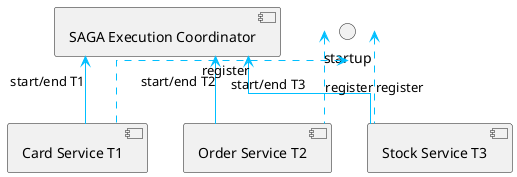 @startuml
skinparam linetype ortho
skinparam {
    ArrowColor DeepSkyBlue
    ActorBorderColor DeepSkyBlue
    LifeLineBorderColor blue
    LifeLineBackgroundColor #A9DCDF
}

skinparam component {
    BackgroundColor<<SAGA Execution Coordinator>> Green
}

[SAGA Execution Coordinator] <-- [Card Service T1] : start/end T1
[SAGA Execution Coordinator] <-- [Order Service T2] : start/end T2
[SAGA Execution Coordinator] <-- [Stock Service T3] : start/end T3


startup <-. [Card Service T1] : register
startup <-. [Order Service T2] : register
startup <-. [Stock Service T3] : register



@enduml
